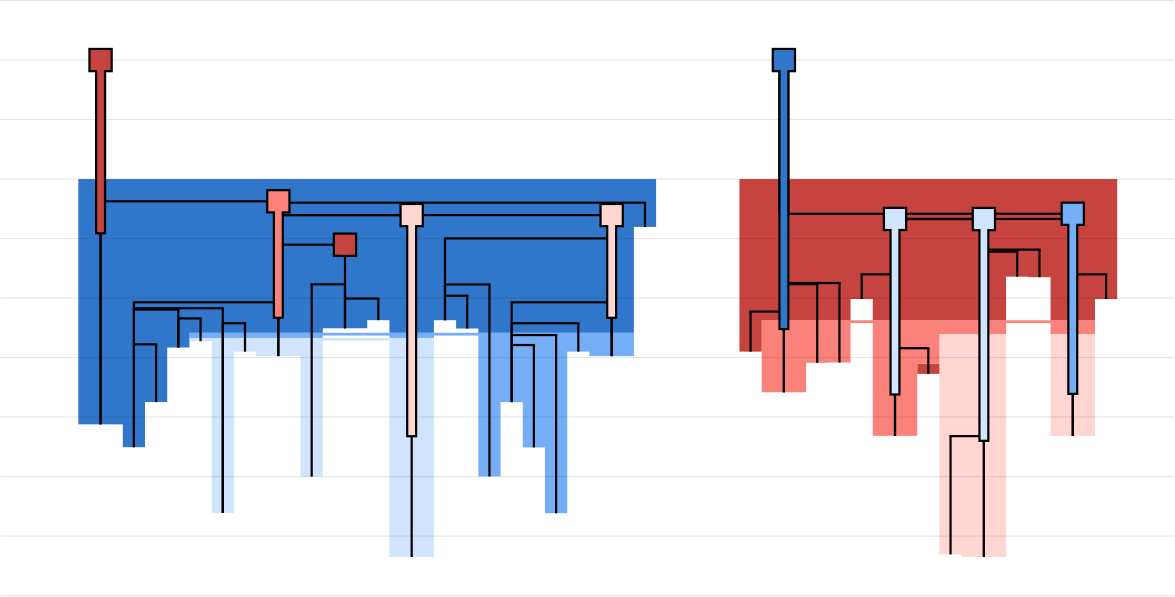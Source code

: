 <?xml version="1.0"?>
<!DOCTYPE ipe SYSTEM "ipe.dtd">
<ipe version="70212" creator="svgtoipe 20191210">
<ipestyle>
<layout paper="768 576" frame="768 576" origin="0 0"/>
<opacity name="10%" value="0.10"/>
<opacity name="20%" value="0.20"/>
<opacity name="30%" value="0.30"/>
<opacity name="40%" value="0.40"/>
<opacity name="50%" value="0.50"/>
<opacity name="60%" value="0.60"/>
<opacity name="70%" value="0.70"/>
<opacity name="80%" value="0.80"/>
<opacity name="90%" value="0.90"/>
<pathstyle cap="0" join="0" fillrule="wind"/>
</ipestyle>
<page>
<group matrix="1 0 0 -1 0 576">
<group>
<group matrix="1 0 0 1 529 350">
<group>
<path fill="0.815686 0.894118 0.996078">
-16 73.8421 m
-16 84.8502 l
-16 85.5738 l
-16 151.991 l
-16 152.646 l
-32 152.646 l
-32 151.991 l
-32 85.5738 l
-32 84.8502 l
-32 73.8421 l
-16 73.8421 l
h
</path>
<path fill="0.815686 0.894118 0.996078">
-32 73.8069 m
-16 73.8069 l
-16 73.8422 l
-32 73.8422 l
-32 74.8069 l
-56 74.8069 l
-56 93.7562 l
-56 120.346 l
-56 123.71 l
-64 123.71 l
-64 80.333 l
-80 80.333 l
-80 78.7271 l
-88 78.7271 l
-88 123.72 l
-88 136.77 l
-96 136.77 l
-96 123.72 l
-96 120.346 l
-96 93.7562 l
-96 80.343 l
-96 78.7371 l
-96 74.9756 l
-96 74.9656 l
-104 74.9656 l
-104 73.8422 l
-104 73.8069 l
-96 73.8069 l
-88 73.8069 l
-80 73.8069 l
-64 73.8069 l
-56 73.8069 l
-32 73.8069 l
h
</path>
<path fill="0.458824 0.682353 0.968627">
-16 72.9461 m
-16 73.807 l
-32 73.807 l
-32 72.9461 l
-56 72.9461 l
-56 73.807 l
-64 73.807 l
-80 73.807 l
-88 73.807 l
-96 73.807 l
-104 73.807 l
-104 71.9461 l
-96 71.9461 l
-88 71.9461 l
-80 71.9461 l
-64 71.9461 l
-56 71.9461 l
-32 71.9461 l
-16 71.9461 l
-7.10543e-15 71.9461 l
8 71.9461 l
16 71.9461 l
24 71.9461 l
32 71.9461 l
40 71.9461 l
56 71.9461 l
56 73.807 l
56 80.3528 l
40 80.3528 l
40 78.7271 l
32 78.7271 l
32 80.3628 l
32 93.7562 l
32 96.9199 l
32 113.23 l
32 123.644 l
32 136.903 l
24 136.903 l
24 123.644 l
24 113.22 l
16 113.22 l
16 96.9099 l
8 96.9099 l
8 123.634 l
0 123.634 l
0 93.7562 l
-7.10543e-15 73.807 l
-7.10543e-15 72.9461 l
-16 72.9461 l
h
</path>
<path fill="0.188235 0.466667 0.796078" pen="224">
64 24.6067 m
64 33.8385 l
56 33.8385 l
56 33.8485 l
56 37.9687 l
56 60.9709 l
56 71.9462 l
40 71.9462 l
16 71.9462 l
8 71.9462 l
0 71.9462 l
0 70.4103 l
-8 70.4103 l
-8 67.4244 l
-16 67.4244 l
-16 71.9462 l
-32 71.9462 l
-32 67.4061 l
-40 67.4061 l
-40 70.3172 l
-56 70.3172 l
-56 71.9462 l
-64 71.9462 l
-80 71.9462 l
-88 71.9462 l
-96 71.9462 l
-104 71.9462 l
-104 74.9656 l
-104 77.2524 l
-112 77.2524 l
-112 77.2624 l
-112 96.8718 l
-120 96.8718 l
-120 96.8818 l
-120 97.2612 l
-120 104.915 l
-120 107.143 l
-120 113.125 l
-128 113.125 l
-128 107.143 l
-128 104.915 l
-128 104.905 l
-144 104.905 l
-144 97.2612 l
-144 96.881 l
-144 71.9462 l
-144 24.6067 l
-144 16.6067 l
64 16.6067 l
64 24.6067 l
h
</path>
</group>
</group>
<group matrix="1 0 0 1 699 350">
<group>
<path fill="1 0.839216 0.819608">
20 72.4178 m
20 109.151 l
20 151.737 l
20 152.646 l
4 152.646 l
4 151.737 l
4 151.727 l
-4 151.727 l
-4 86.7339 l
-4 72.4178 l
4 72.4178 l
20 72.4178 l
h
</path>
<path fill="0.776471 0.262745 0.25098">
-12 86.7339 m
-12 83.0778 l
-4 83.0778 l
-4 86.7339 l
-12 86.7339 l
h
</path>
<path fill="1 0.839216 0.819608">
52 72.4178 m
52 80.8094 l
52 103.812 l
52 109.095 l
36 109.095 l
36 103.812 l
36 80.8094 l
36 72.4178 l
52 72.4178 l
h
</path>
<path fill="0.984314 0.509804 0.478431">
36 67.4473 m
52 67.4473 l
52 67.9573 l
52 72.4179 l
36 72.4179 l
36 68.4473 l
20 68.4473 l
20 72.4179 l
4 72.4179 l
-4 72.4179 l
-4 83.0779 l
-12 83.0779 l
-12 86.7339 l
-12 93.3737 l
-12 103.812 l
-12 109.049 l
-28 109.049 l
-28 103.812 l
-28 93.3737 l
-28 82.6756 l
-28 68.4473 l
-36 68.4473 l
-36 82.6656 l
-44 82.6656 l
-44 82.7465 l
-52 82.7465 l
-52 93.3637 l
-68 93.3637 l
-68 83.0779 l
-68 78.7362 l
-68 72.4179 l
-68 67.9573 l
-68 67.4473 l
-52 67.4473 l
-44 67.4473 l
-36 67.4473 l
-28 67.4473 l
-12 67.4473 l
-4 67.4473 l
20 67.4473 l
36 67.4473 l
h
</path>
<path fill="0.776471 0.262745 0.25098" pen="152">
60 29.1054 m
60 59.7992 l
52 59.7992 l
52 59.8092 l
52 67.4474 l
36 67.4474 l
36 51.9389 l
28 51.9389 l
28 51.7435 l
20 51.7435 l
20 67.4474 l
-12 67.4474 l
-28 67.4474 l
-28 59.787 l
-36 59.787 l
-36 67.4474 l
-44 67.4474 l
-52 67.4474 l
-68 67.4474 l
-68 78.7362 l
-76 78.7362 l
-76 67.4474 l
-76 64.3019 l
-76 59.8092 l
-76 59.797 l
-76 54.4204 l
-76 54.0403 l
-76 51.9489 l
-76 51.7535 l
-76 50.9155 l
-76 42.7331 l
-76 42.0095 l
-76 31.0014 l
-76 30.9663 l
-76 29.1054 l
-76 16.6067 l
60 16.6067 l
60 29.1054 l
h
</path>
</group>
</group>
<group matrix="1 0 0 1 400 350">
<group>
<path stroke="0 0 0" opacity="10%" pen="0.4">
-43 -47.6543 m
379.5 -47.6543 l
</path>
<path stroke="0 0 0" opacity="10%" pen="0.4">
-43 -26.234 m
379.5 -26.234 l
</path>
<path stroke="0 0 0" opacity="10%" pen="0.4">
-43 -4.81364 m
379.5 -4.81364 l
</path>
<path stroke="0 0 0" opacity="10%" pen="0.4">
-43 16.6067 m
379.5 16.6067 l
</path>
<path stroke="0 0 0" opacity="10%" pen="0.4">
-43 38.027 m
379.5 38.027 l
</path>
<path stroke="0 0 0" opacity="10%" pen="0.4">
-43 59.4473 m
379.5 59.4473 l
</path>
<path stroke="0 0 0" opacity="10%" pen="0.4">
-43 80.8676 m
379.5 80.8676 l
</path>
<path stroke="0 0 0" opacity="10%" pen="0.4">
-43 102.288 m
379.5 102.288 l
</path>
<path stroke="0 0 0" opacity="10%" pen="0.4">
-43 123.708 m
379.5 123.708 l
</path>
<path stroke="0 0 0" opacity="10%" pen="0.4">
-43 145.129 m
379.5 145.129 l
</path>
<path stroke="0 0 0" opacity="10%" pen="0.4">
-43 166.549 m
379.5 166.549 l
</path>
</group>
</group>
<group matrix="1 0 0 1 529 350">
<group>
<path stroke="0 0 0" pen="0.8">
-136 24.6067 m
-136 104.915 l
</path>
<path stroke="0 0 0" pen="0.8">
-136 24.6067 m
-136 104.915 l
</path>
<path stroke="0 0 0" pen="0.8">
-72 24.6067 m
-72 25.1165 l
</path>
<path stroke="0 0 0" pen="0.8">
-71.6 24.6067 m
-136 24.6067 l
</path>
<path stroke="0 0 0" pen="0.8">
-72 25.1165 m
-72 29.5772 l
</path>
<path stroke="0 0 0" pen="0.8">
-72 25.1165 m
-72 29.5772 l
</path>
<path stroke="0 0 0" pen="0.8">
-72 29.5772 m
-72 29.5772 l
</path>
<path stroke="0 0 0" pen="0.8">
-72 29.5772 m
-72 29.5772 l
</path>
<path stroke="0 0 0" pen="0.8">
-72 29.5772 m
-72 40.2371 l
</path>
<path stroke="0 0 0" pen="0.8">
-72 29.5772 m
-72 40.2371 l
</path>
<path stroke="0 0 0" pen="0.8">
-72 40.2371 m
-72 60.9709 l
</path>
<path stroke="0 0 0" pen="0.8">
-72 40.2371 m
-72 60.9709 l
</path>
<path stroke="0 0 0" pen="0.8">
-124 60.9709 m
-124 63.1066 l
</path>
<path stroke="0 0 0" pen="0.8">
-124.4 60.9709 m
-72 60.9709 l
</path>
<path stroke="0 0 0" pen="0.8">
-124 63.1066 m
-124 63.5981 l
</path>
<path stroke="0 0 0" pen="0.8">
-124 63.1066 m
-124 63.5981 l
</path>
<path stroke="0 0 0" pen="0.8">
-124 63.5981 m
-124 76.1098 l
</path>
<path stroke="0 0 0" pen="0.8">
-124 63.5981 m
-124 76.1098 l
</path>
<path stroke="0 0 0" pen="0.8">
-124 76.1098 m
-124 113.135 l
</path>
<path stroke="0 0 0" pen="0.8">
-124 76.1098 m
-124 113.135 l
</path>
<path stroke="0 0 0" pen="0.8">
-116 76.1098 m
-116 96.8818 l
</path>
<path stroke="0 0 0" pen="0.8">
-115.6 76.1098 m
-124 76.1098 l
</path>
<path stroke="0 0 0" pen="0.8">
-108 63.5981 m
-108 66.7734 l
</path>
<path stroke="0 0 0" pen="0.8">
-107.6 63.5981 m
-124 63.5981 l
</path>
<path stroke="0 0 0" pen="0.8">
-108 66.7734 m
-108 77.2624 l
</path>
<path stroke="0 0 0" pen="0.8">
-108 66.7734 m
-108 77.2624 l
</path>
<path stroke="0 0 0" pen="0.8">
-100 66.7734 m
-100 74.9756 l
</path>
<path stroke="0 0 0" pen="0.8">
-99.6 66.7734 m
-108 66.7734 l
</path>
<path stroke="0 0 0" pen="0.8">
-92 63.1066 m
-92 68.5121 l
</path>
<path stroke="0 0 0" pen="0.8">
-91.6 63.1066 m
-124 63.1066 l
</path>
<path stroke="0 0 0" pen="0.8">
-92 68.5121 m
-92 136.78 l
</path>
<path stroke="0 0 0" pen="0.8">
-92 68.5121 m
-92 136.78 l
</path>
<path stroke="0 0 0" pen="0.8">
-84 68.5121 m
-84 78.7371 l
</path>
<path stroke="0 0 0" pen="0.8">
-83.6 68.5121 m
-92 68.5121 l
</path>
<path stroke="0 0 0" pen="0.8">
-72 60.9709 m
-72 80.343 l
</path>
<path stroke="0 0 0" pen="0.8">
-72 60.9709 m
-72 80.343 l
</path>
<path stroke="0 0 0" pen="0.8">
-48 40.2371 m
-48 54.5075 l
</path>
<path stroke="0 0 0" pen="0.8">
-47.6 40.2371 m
-72 40.2371 l
</path>
<path stroke="0 0 0" pen="0.8">
-60 54.5075 m
-60 123.72 l
</path>
<path stroke="0 0 0" pen="0.8">
-60.4 54.5075 m
-48 54.5075 l
</path>
<path stroke="0 0 0" pen="0.8">
-48 54.5075 m
-48 59.6291 l
</path>
<path stroke="0 0 0" pen="0.8">
-48 54.5075 m
-48 59.6291 l
</path>
<path stroke="0 0 0" pen="0.8">
-48 59.6291 m
-48 70.3272 l
</path>
<path stroke="0 0 0" pen="0.8">
-48 59.6291 m
-48 70.3272 l
</path>
<path stroke="0 0 0" pen="0.8">
-36 59.6291 m
-36 67.4161 l
</path>
<path stroke="0 0 0" pen="0.8">
-35.6 59.6291 m
-48 59.6291 l
</path>
<path stroke="0 0 0" pen="0.8">
-24 29.5772 m
-24 152.656 l
</path>
<path stroke="0 0 0" pen="0.8">
-23.6 29.5772 m
-72 29.5772 l
</path>
<path stroke="0 0 0" pen="0.8">
48 29.5772 m
48 37.9687 l
</path>
<path stroke="0 0 0" pen="0.8">
48.4 29.5772 m
-72 29.5772 l
</path>
<path stroke="0 0 0" pen="0.8">
-12 37.9687 m
-12 54.5639 l
</path>
<path stroke="0 0 0" pen="0.8">
-12.4 37.9687 m
48 37.9687 l
</path>
<path stroke="0 0 0" pen="0.8">
-12 54.5639 m
-12 58.6078 l
</path>
<path stroke="0 0 0" pen="0.8">
-12 54.5639 m
-12 58.6078 l
</path>
<path stroke="0 0 0" pen="0.8">
-12 58.6078 m
-12 67.4344 l
</path>
<path stroke="0 0 0" pen="0.8">
-12 58.6078 m
-12 67.4344 l
</path>
<path stroke="0 0 0" pen="0.8">
-4 58.6078 m
-4 70.4203 l
</path>
<path stroke="0 0 0" pen="0.8">
-3.6 58.6078 m
-12 58.6078 l
</path>
<path stroke="0 0 0" pen="0.8">
4 54.5639 m
4 123.644 l
</path>
<path stroke="0 0 0" pen="0.8">
4.4 54.5639 m
-12 54.5639 l
</path>
<path stroke="0 0 0" pen="0.8">
48 37.9687 m
48 60.9709 l
</path>
<path stroke="0 0 0" pen="0.8">
48 37.9687 m
48 60.9709 l
</path>
<path stroke="0 0 0" pen="0.8">
12 60.9709 m
12 68.5121 l
</path>
<path stroke="0 0 0" pen="0.8">
11.6 60.9709 m
48 60.9709 l
</path>
<path stroke="0 0 0" pen="0.8">
12 68.5121 m
12 72.7651 l
</path>
<path stroke="0 0 0" pen="0.8">
12 68.5121 m
12 72.7651 l
</path>
<path stroke="0 0 0" pen="0.8">
12 72.7651 m
12 76.3556 l
</path>
<path stroke="0 0 0" pen="0.8">
12 72.7651 m
12 76.3556 l
</path>
<path stroke="0 0 0" pen="0.8">
12 76.3556 m
12 96.9199 l
</path>
<path stroke="0 0 0" pen="0.8">
12 76.3556 m
12 96.9199 l
</path>
<path stroke="0 0 0" pen="0.8">
20 76.3556 m
20 113.23 l
</path>
<path stroke="0 0 0" pen="0.8">
20.4 76.3556 m
12 76.3556 l
</path>
<path stroke="0 0 0" pen="0.8">
28 72.7651 m
28 136.913 l
</path>
<path stroke="0 0 0" pen="0.8">
28.4 72.7651 m
12 72.7651 l
</path>
<path stroke="0 0 0" pen="0.8">
36 68.5121 m
36 78.7371 l
</path>
<path stroke="0 0 0" pen="0.8">
36.4 68.5121 m
12 68.5121 l
</path>
<path stroke="0 0 0" pen="0.8">
48 60.9709 m
48 80.3628 l
</path>
<path stroke="0 0 0" pen="0.8">
48 60.9709 m
48 80.3628 l
</path>
<path stroke="0 0 0" pen="0.8">
60 25.1165 m
60 33.8485 l
</path>
<path stroke="0 0 0" pen="0.8">
60.4 25.1165 m
-72 25.1165 l
</path>
</group>
</group>
<group matrix="1 0 0 1 529 350">
<group>
<path stroke="0 0 0" pen="4">
-136 24.6067 m
-136 -21.7352 l
</path>
<path stroke="0 0 0" pen="4">
-136 24.6067 m
-136 36.5385 l
-136 24.6067 l
-136 36.5385 l
-136 24.6067 l
-136 -26.234 l
</path>
<path stroke="0 0 0" fill="0.776471 0.262745 0.25098" stroke-opacity="opaque" pen="0.8">
-140 -30.234 m
-132 -30.234 l
-132 -22.234 l
-140 -22.234 l
-140 -30.234 l
h
</path>
<path stroke="0.776471 0.262745 0.25098" fill="0.776471 0.262745 0.25098" stroke-opacity="opaque" pen="2.4">
-136 24.6067 m
-136 35.7385 l
-136 24.6067 l
-136 35.7385 l
-136 24.6067 l
-136 -26.234 l
</path>
<path stroke="0 0 0" pen="4">
-72 60.9709 m
-72 66.9496 l
-72 60.9709 l
-72 66.9496 l
-72 40.2371 l
-72 60.9709 l
-72 29.5772 l
-72 40.2371 l
-72 29.5772 l
-72 29.5772 l
-72 25.1165 l
-72 29.5772 l
-72 24.6067 l
-72 25.1165 l
</path>
<path stroke="0 0 0" fill="0.984314 0.509804 0.478431" stroke-opacity="opaque" pen="0.8">
-76 20.6067 m
-68 20.6067 l
-68 28.6067 l
-76 28.6067 l
-76 20.6067 l
h
</path>
<path stroke="0.984314 0.509804 0.478431" fill="0.984314 0.509804 0.478431" stroke-opacity="opaque" pen="2.4">
-72 60.9709 m
-72 66.1496 l
-72 60.9709 l
-72 66.1496 l
-72 40.2371 l
-72 60.9709 l
-72 29.5772 l
-72 40.2371 l
-72 29.5772 l
-72 29.5772 l
-72 25.1165 l
-72 29.5772 l
-72 24.6067 l
-72 25.1165 l
</path>
<path stroke="0 0 0" pen="4">
48 60.9709 m
48 66.9549 l
48 60.9709 l
48 66.9549 l
48 37.9687 l
48 60.9709 l
48 29.5772 l
48 37.9687 l
</path>
<path stroke="0 0 0" fill="1 0.839216 0.819608" stroke-opacity="opaque" pen="0.8">
44 25.5772 m
52 25.5772 l
52 33.5772 l
44 33.5772 l
44 25.5772 l
h
</path>
<path stroke="1 0.839216 0.819608" fill="1 0.839216 0.819608" stroke-opacity="opaque" pen="2.4">
48 60.9709 m
48 66.1549 l
48 60.9709 l
48 66.1549 l
48 37.9687 l
48 60.9709 l
48 29.5772 l
48 37.9687 l
</path>
<path stroke="0 0 0" pen="4">
-48 40.2371 m
-48 44.64 l
-48 40.2371 l
-48 44.64 l
</path>
<path stroke="0 0 0" fill="0.776471 0.262745 0.25098" stroke-opacity="opaque" pen="0.8">
-52 36.2371 m
-44 36.2371 l
-44 44.2371 l
-52 44.2371 l
-52 36.2371 l
h
</path>
<path stroke="0.776471 0.262745 0.25098" fill="0.776471 0.262745 0.25098" stroke-opacity="opaque" pen="2.4">
-48 40.2371 m
-48 43.84 l
-48 40.2371 l
-48 43.84 l
</path>
<path stroke="0 0 0" pen="4">
-24 29.5772 m
-24 109.586 l
-24 29.5772 l
-24 109.586 l
</path>
<path stroke="0 0 0" fill="1 0.839216 0.819608" stroke-opacity="opaque" pen="0.8">
-28 25.5772 m
-20 25.5772 l
-20 33.5772 l
-28 33.5772 l
-28 25.5772 l
h
</path>
<path stroke="1 0.839216 0.819608" fill="1 0.839216 0.819608" stroke-opacity="opaque" pen="2.4">
-24 29.5772 m
-24 108.786 l
-24 29.5772 l
-24 108.786 l
</path>
</group>
</group>
<group matrix="1 0 0 1 699 350">
<group>
<path stroke="0 0 0" pen="0.8">
-60 29.1054 m
-60 54.0403 l
</path>
<path stroke="0 0 0" pen="0.8">
-60 29.1054 m
-60 54.0403 l
</path>
<path stroke="0 0 0" pen="0.8">
-60 54.0403 m
-60 54.4204 l
</path>
<path stroke="0 0 0" pen="0.8">
-60 54.0403 m
-60 54.4204 l
</path>
<path stroke="0 0 0" pen="0.8">
-60 54.4204 m
-60 64.3019 l
</path>
<path stroke="0 0 0" pen="0.8">
-60 54.4204 m
-60 64.3019 l
</path>
<path stroke="0 0 0" pen="0.8">
-72 64.3019 m
-72 78.7462 l
</path>
<path stroke="0 0 0" pen="0.8">
-72.4 64.3019 m
-60 64.3019 l
</path>
<path stroke="0 0 0" pen="0.8">
-60 64.3019 m
-60 93.3737 l
</path>
<path stroke="0 0 0" pen="0.8">
-60 64.3019 m
-60 93.3737 l
</path>
<path stroke="0 0 0" pen="0.8">
-48 54.4204 m
-48 82.7565 l
</path>
<path stroke="0 0 0" pen="0.8">
-47.6 54.4204 m
-60 54.4204 l
</path>
<path stroke="0 0 0" pen="0.8">
-40 54.0403 m
-40 82.6756 l
</path>
<path stroke="0 0 0" pen="0.8">
-39.6 54.0403 m
-60 54.0403 l
</path>
<path stroke="0 0 0" pen="0.8">
44 29.1054 m
44 30.9663 l
</path>
<path stroke="0 0 0" pen="0.8">
44.4 29.1054 m
-60 29.1054 l
</path>
<path stroke="0 0 0" pen="0.8">
-20 30.9663 m
-20 31.0014 l
</path>
<path stroke="0 0 0" pen="0.8">
-20.4 30.9663 m
44 30.9663 l
</path>
<path stroke="0 0 0" pen="0.8">
-20 31.0014 m
-20 50.9155 l
</path>
<path stroke="0 0 0" pen="0.8">
-20 31.0014 m
-20 50.9155 l
</path>
<path stroke="0 0 0" pen="0.8">
-32 50.9155 m
-32 59.797 l
</path>
<path stroke="0 0 0" pen="0.8">
-32.4 50.9155 m
-20 50.9155 l
</path>
<path stroke="0 0 0" pen="0.8">
-20 50.9155 m
-20 77.5051 l
</path>
<path stroke="0 0 0" pen="0.8">
-20 50.9155 m
-20 77.5051 l
</path>
<path stroke="0 0 0" pen="0.8">
-20 77.5051 m
-20 109.059 l
</path>
<path stroke="0 0 0" pen="0.8">
-20 77.5051 m
-20 109.059 l
</path>
<path stroke="0 0 0" pen="0.8">
-8 77.5051 m
-8 86.7439 l
</path>
<path stroke="0 0 0" pen="0.8">
-7.6 77.5051 m
-20 77.5051 l
</path>
<path stroke="0 0 0" pen="0.8">
12 31.0014 m
12 42.0095 l
</path>
<path stroke="0 0 0" pen="0.8">
12.4 31.0014 m
-20 31.0014 l
</path>
<path stroke="0 0 0" pen="0.8">
12 42.0095 m
12 42.7331 l
</path>
<path stroke="0 0 0" pen="0.8">
12 42.0095 m
12 42.7331 l
</path>
<path stroke="0 0 0" pen="0.8">
12 42.7331 m
12 109.151 l
</path>
<path stroke="0 0 0" pen="0.8">
12 42.7331 m
12 109.151 l
</path>
<path stroke="0 0 0" pen="0.8">
0 109.151 m
0 151.737 l
</path>
<path stroke="0 0 0" pen="0.8">
-0.4 109.151 m
12 109.151 l
</path>
<path stroke="0 0 0" pen="0.8">
12 109.151 m
12 152.656 l
</path>
<path stroke="0 0 0" pen="0.8">
12 109.151 m
12 152.656 l
</path>
<path stroke="0 0 0" pen="0.8">
24 42.7331 m
24 51.7535 l
</path>
<path stroke="0 0 0" pen="0.8">
24.4 42.7331 m
12 42.7331 l
</path>
<path stroke="0 0 0" pen="0.8">
32 42.0095 m
32 51.9489 l
</path>
<path stroke="0 0 0" pen="0.8">
32.4 42.0095 m
12 42.0095 l
</path>
<path stroke="0 0 0" pen="0.8">
44 30.9663 m
44 50.9155 l
</path>
<path stroke="0 0 0" pen="0.8">
44 30.9663 m
44 50.9155 l
</path>
<path stroke="0 0 0" pen="0.8">
44 50.9155 m
44 109.105 l
</path>
<path stroke="0 0 0" pen="0.8">
44 50.9155 m
44 109.105 l
</path>
<path stroke="0 0 0" pen="0.8">
56 50.9155 m
56 59.8092 l
</path>
<path stroke="0 0 0" pen="0.8">
56.4 50.9155 m
44 50.9155 l
</path>
</group>
</group>
<group matrix="1 0 0 1 699 350">
<group>
<path stroke="0 0 0" pen="4">
-60 29.1054 m
-60 -26.234 l
</path>
<path stroke="0 0 0" pen="4">
-60 64.3019 m
-60 71.0026 l
-60 64.3019 l
-60 71.0026 l
-60 54.4204 l
-60 64.3019 l
-60 54.0403 l
-60 54.4204 l
-60 29.1054 l
-60 54.0403 l
-60 29.1054 l
-60 -26.234 l
</path>
<path stroke="0 0 0" fill="0.188235 0.466667 0.796078" stroke-opacity="opaque" pen="0.8">
-64 -30.234 m
-56 -30.234 l
-56 -22.234 l
-64 -22.234 l
-64 -30.234 l
h
</path>
<path stroke="0.188235 0.466667 0.796078" fill="0.188235 0.466667 0.796078" stroke-opacity="opaque" pen="2.4">
-60 64.3019 m
-60 70.2026 l
-60 64.3019 l
-60 70.2026 l
-60 54.4204 l
-60 64.3019 l
-60 54.0403 l
-60 54.4204 l
-60 29.1054 l
-60 54.0403 l
-60 29.1054 l
-60 -26.234 l
</path>
<path stroke="0 0 0" pen="4">
44 50.9155 m
44 94.3494 l
44 50.9155 l
44 94.3494 l
44 30.9663 l
44 50.9155 l
44 29.1054 l
44 30.9663 l
</path>
<path stroke="0 0 0" fill="0.458824 0.682353 0.968627" stroke-opacity="opaque" pen="0.8">
40 25.1054 m
48 25.1054 l
48 33.1054 l
40 33.1054 l
40 25.1054 l
h
</path>
<path stroke="0.458824 0.682353 0.968627" fill="0.458824 0.682353 0.968627" stroke-opacity="opaque" pen="2.4">
44 50.9155 m
44 93.5494 l
44 50.9155 l
44 93.5494 l
44 30.9663 l
44 50.9155 l
44 29.1054 l
44 30.9663 l
</path>
<path stroke="0 0 0" pen="4">
-20 77.5051 m
-20 94.5508 l
-20 77.5051 l
-20 94.5508 l
-20 50.9155 l
-20 77.5051 l
-20 31.0014 l
-20 50.9155 l
-20 30.9663 l
-20 31.0014 l
</path>
<path stroke="0 0 0" fill="0.815686 0.894118 0.996078" stroke-opacity="opaque" pen="0.8">
-24 26.9663 m
-16 26.9663 l
-16 34.9663 l
-24 34.9663 l
-24 26.9663 l
h
</path>
<path stroke="0.815686 0.894118 0.996078" fill="0.815686 0.894118 0.996078" stroke-opacity="opaque" pen="2.4">
-20 77.5051 m
-20 93.7508 l
-20 77.5051 l
-20 93.7508 l
-20 50.9155 l
-20 77.5051 l
-20 31.0014 l
-20 50.9155 l
-20 30.9663 l
-20 31.0014 l
</path>
<path stroke="0 0 0" pen="4">
12 109.151 m
12 111.243 l
12 109.151 l
12 111.243 l
12 42.7331 l
12 109.151 l
12 42.0095 l
12 42.7331 l
12 31.0014 l
12 42.0095 l
</path>
<path stroke="0 0 0" fill="0.815686 0.894118 0.996078" stroke-opacity="opaque" pen="0.8">
8 27.0014 m
16 27.0014 l
16 35.0014 l
8 35.0014 l
8 27.0014 l
h
</path>
<path stroke="0.815686 0.894118 0.996078" fill="0.815686 0.894118 0.996078" stroke-opacity="opaque" pen="2.4">
12 109.151 m
12 110.443 l
12 109.151 l
12 110.443 l
12 42.7331 l
12 109.151 l
12 42.0095 l
12 42.7331 l
12 31.0014 l
12 42.0095 l
</path>
</group>
</group>
</group>
</group>
</page>
</ipe>
